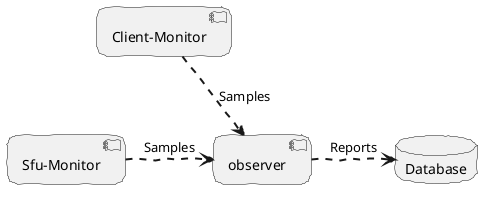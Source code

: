 @startuml
skinparam handwritten true
skinparam roundcorner 20
skinparam monochrome true
skinparam arrowThickness 2
skinparam BoxPadding 60



component observer
component "Client-Monitor" as client
component "Sfu-Monitor" as sfu
database "Database" as database

client -[hidden]d-> sfu
sfu ..r..> [observer] : Samples
client ..r.> [observer] : Samples
[observer] ..r..> database: Reports


@enduml
